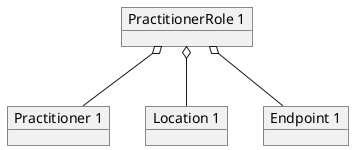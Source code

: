 @startuml od_FHIR_PractitionerRole
object "PractitionerRole 1" as pr1
object "Practitioner 1" as p1
object "Location 1" as l1
object "Endpoint 1" as e1

pr1 o-- p1
pr1 o-- l1
pr1 o-- e1

@enduml